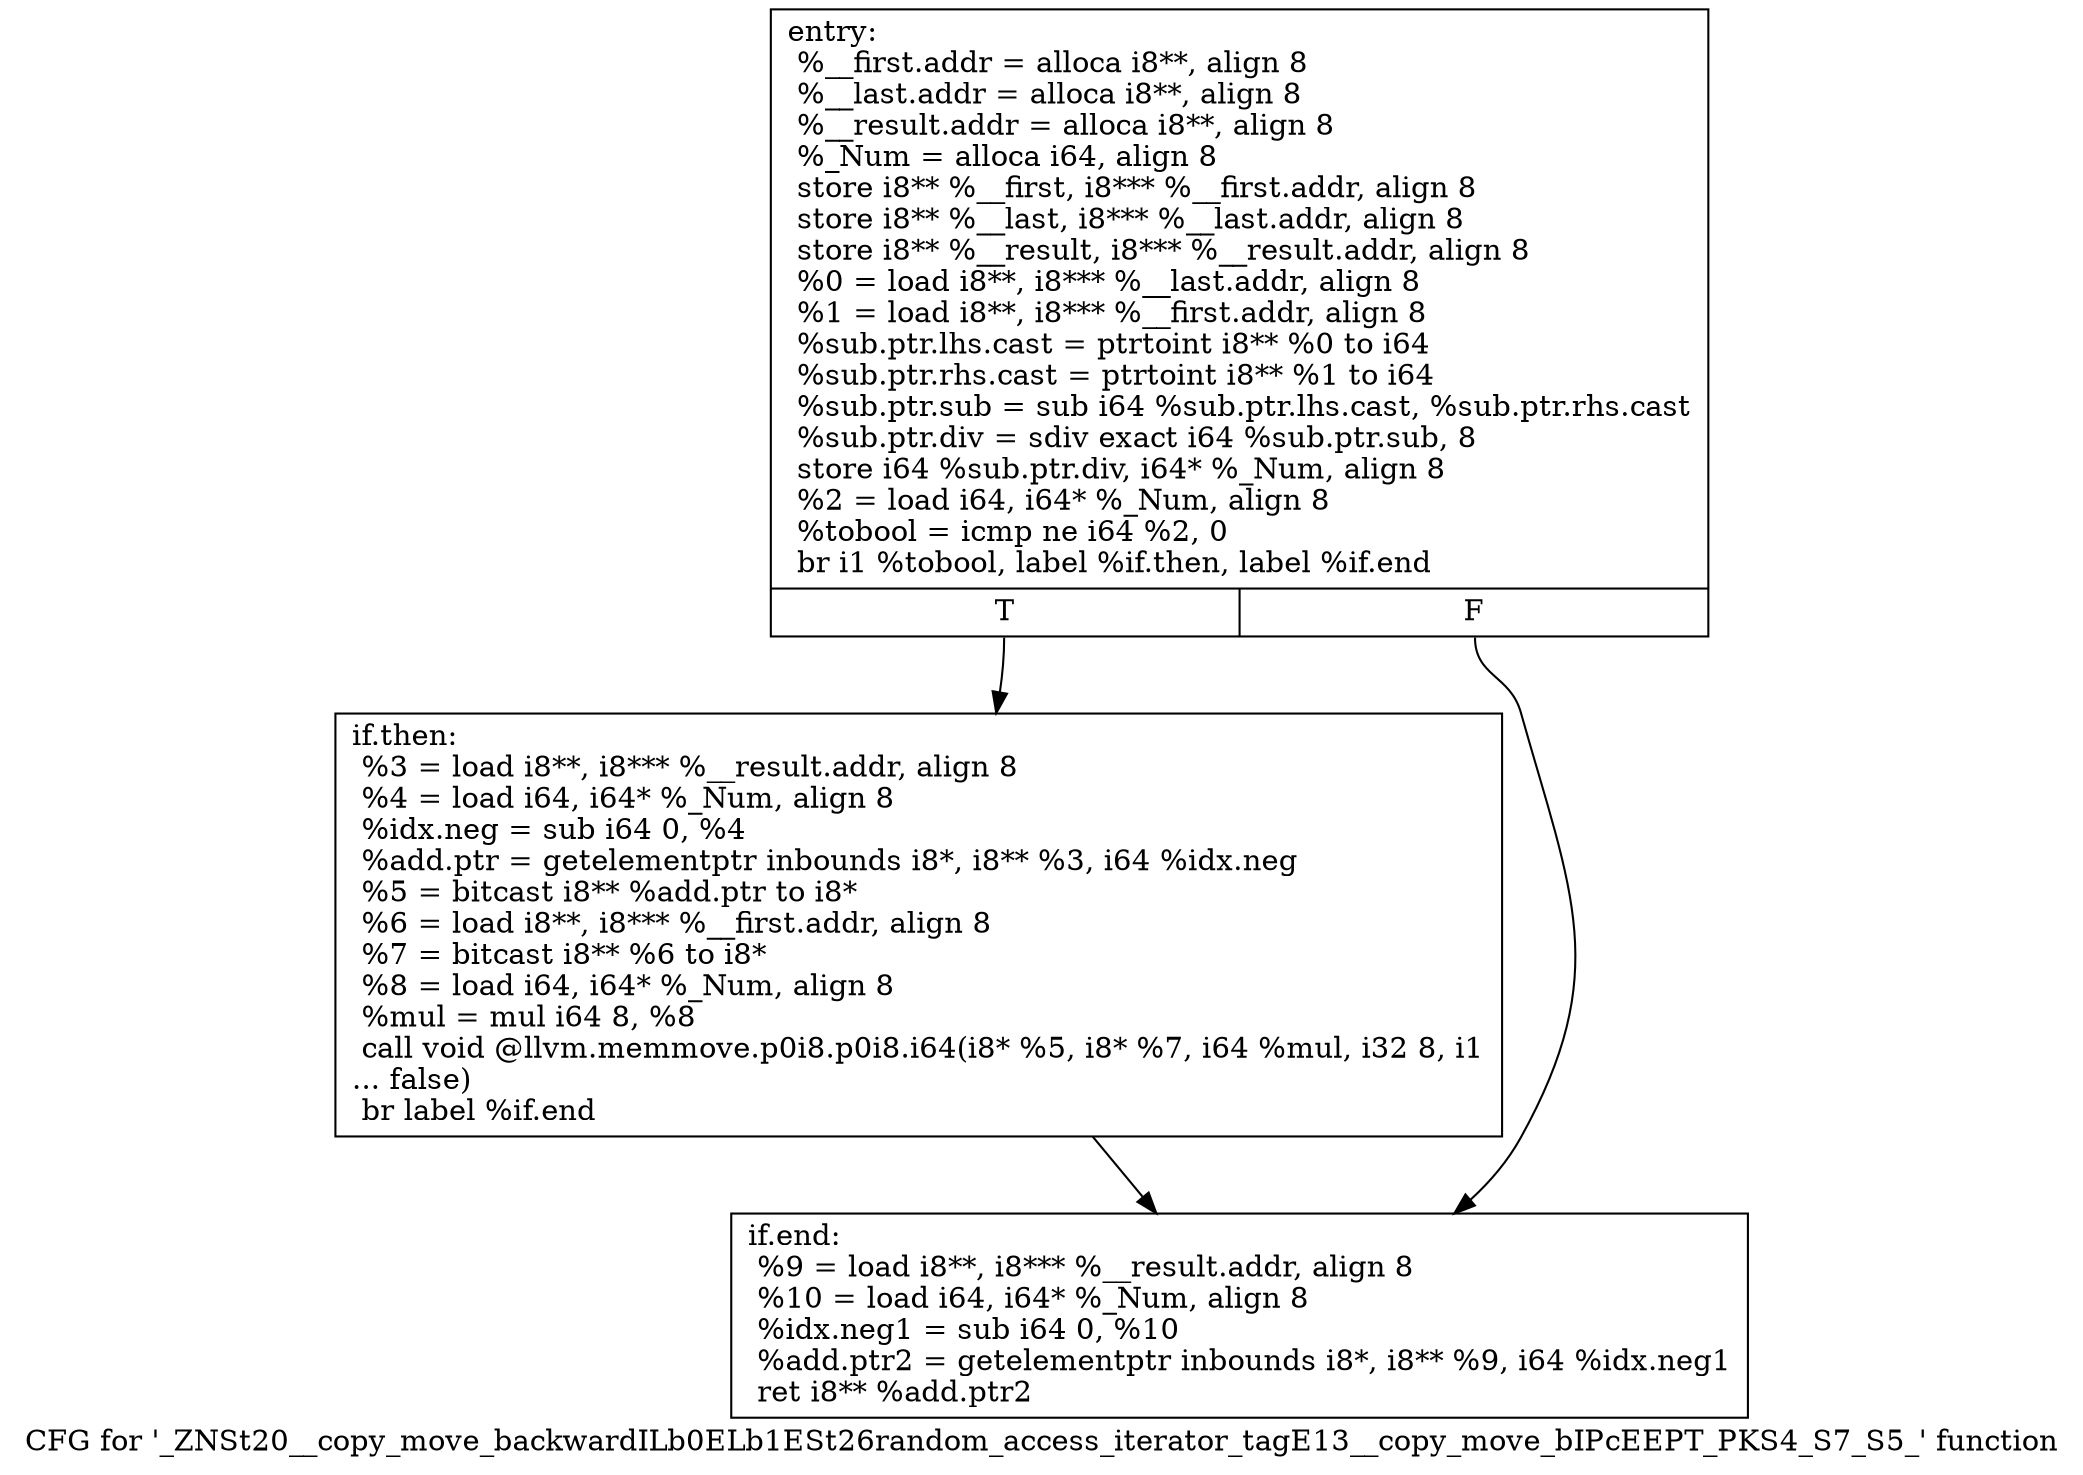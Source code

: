 digraph "CFG for '_ZNSt20__copy_move_backwardILb0ELb1ESt26random_access_iterator_tagE13__copy_move_bIPcEEPT_PKS4_S7_S5_' function" {
	label="CFG for '_ZNSt20__copy_move_backwardILb0ELb1ESt26random_access_iterator_tagE13__copy_move_bIPcEEPT_PKS4_S7_S5_' function";

	Node0x6b822b0 [shape=record,label="{entry:\l  %__first.addr = alloca i8**, align 8\l  %__last.addr = alloca i8**, align 8\l  %__result.addr = alloca i8**, align 8\l  %_Num = alloca i64, align 8\l  store i8** %__first, i8*** %__first.addr, align 8\l  store i8** %__last, i8*** %__last.addr, align 8\l  store i8** %__result, i8*** %__result.addr, align 8\l  %0 = load i8**, i8*** %__last.addr, align 8\l  %1 = load i8**, i8*** %__first.addr, align 8\l  %sub.ptr.lhs.cast = ptrtoint i8** %0 to i64\l  %sub.ptr.rhs.cast = ptrtoint i8** %1 to i64\l  %sub.ptr.sub = sub i64 %sub.ptr.lhs.cast, %sub.ptr.rhs.cast\l  %sub.ptr.div = sdiv exact i64 %sub.ptr.sub, 8\l  store i64 %sub.ptr.div, i64* %_Num, align 8\l  %2 = load i64, i64* %_Num, align 8\l  %tobool = icmp ne i64 %2, 0\l  br i1 %tobool, label %if.then, label %if.end\l|{<s0>T|<s1>F}}"];
	Node0x6b822b0:s0 -> Node0x6b82180;
	Node0x6b822b0:s1 -> Node0x6b82b40;
	Node0x6b82180 [shape=record,label="{if.then:                                          \l  %3 = load i8**, i8*** %__result.addr, align 8\l  %4 = load i64, i64* %_Num, align 8\l  %idx.neg = sub i64 0, %4\l  %add.ptr = getelementptr inbounds i8*, i8** %3, i64 %idx.neg\l  %5 = bitcast i8** %add.ptr to i8*\l  %6 = load i8**, i8*** %__first.addr, align 8\l  %7 = bitcast i8** %6 to i8*\l  %8 = load i64, i64* %_Num, align 8\l  %mul = mul i64 8, %8\l  call void @llvm.memmove.p0i8.p0i8.i64(i8* %5, i8* %7, i64 %mul, i32 8, i1\l... false)\l  br label %if.end\l}"];
	Node0x6b82180 -> Node0x6b82b40;
	Node0x6b82b40 [shape=record,label="{if.end:                                           \l  %9 = load i8**, i8*** %__result.addr, align 8\l  %10 = load i64, i64* %_Num, align 8\l  %idx.neg1 = sub i64 0, %10\l  %add.ptr2 = getelementptr inbounds i8*, i8** %9, i64 %idx.neg1\l  ret i8** %add.ptr2\l}"];
}
